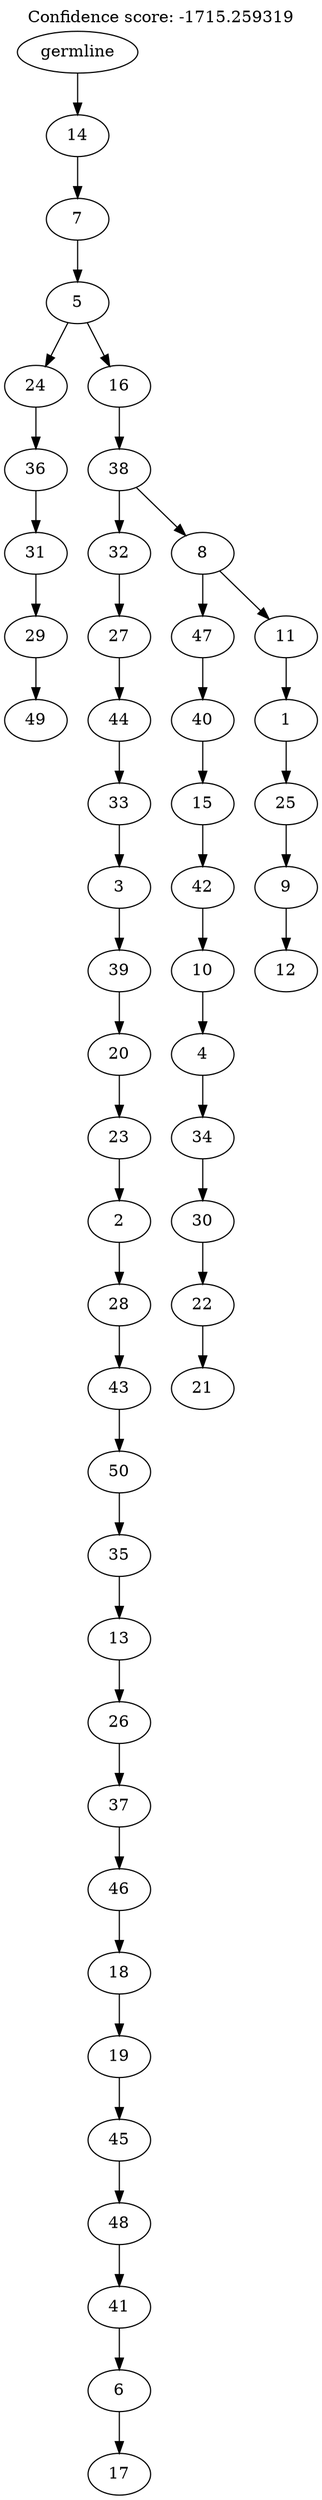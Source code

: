 digraph g {
	"49" -> "50";
	"50" [label="49"];
	"48" -> "49";
	"49" [label="29"];
	"47" -> "48";
	"48" [label="31"];
	"46" -> "47";
	"47" [label="36"];
	"44" -> "45";
	"45" [label="17"];
	"43" -> "44";
	"44" [label="6"];
	"42" -> "43";
	"43" [label="41"];
	"41" -> "42";
	"42" [label="48"];
	"40" -> "41";
	"41" [label="45"];
	"39" -> "40";
	"40" [label="19"];
	"38" -> "39";
	"39" [label="18"];
	"37" -> "38";
	"38" [label="46"];
	"36" -> "37";
	"37" [label="37"];
	"35" -> "36";
	"36" [label="26"];
	"34" -> "35";
	"35" [label="13"];
	"33" -> "34";
	"34" [label="35"];
	"32" -> "33";
	"33" [label="50"];
	"31" -> "32";
	"32" [label="43"];
	"30" -> "31";
	"31" [label="28"];
	"29" -> "30";
	"30" [label="2"];
	"28" -> "29";
	"29" [label="23"];
	"27" -> "28";
	"28" [label="20"];
	"26" -> "27";
	"27" [label="39"];
	"25" -> "26";
	"26" [label="3"];
	"24" -> "25";
	"25" [label="33"];
	"23" -> "24";
	"24" [label="44"];
	"22" -> "23";
	"23" [label="27"];
	"20" -> "21";
	"21" [label="21"];
	"19" -> "20";
	"20" [label="22"];
	"18" -> "19";
	"19" [label="30"];
	"17" -> "18";
	"18" [label="34"];
	"16" -> "17";
	"17" [label="4"];
	"15" -> "16";
	"16" [label="10"];
	"14" -> "15";
	"15" [label="42"];
	"13" -> "14";
	"14" [label="15"];
	"12" -> "13";
	"13" [label="40"];
	"10" -> "11";
	"11" [label="12"];
	"9" -> "10";
	"10" [label="9"];
	"8" -> "9";
	"9" [label="25"];
	"7" -> "8";
	"8" [label="1"];
	"6" -> "7";
	"7" [label="11"];
	"6" -> "12";
	"12" [label="47"];
	"5" -> "6";
	"6" [label="8"];
	"5" -> "22";
	"22" [label="32"];
	"4" -> "5";
	"5" [label="38"];
	"3" -> "4";
	"4" [label="16"];
	"3" -> "46";
	"46" [label="24"];
	"2" -> "3";
	"3" [label="5"];
	"1" -> "2";
	"2" [label="7"];
	"0" -> "1";
	"1" [label="14"];
	"0" [label="germline"];
	labelloc="t";
	label="Confidence score: -1715.259319";
}
